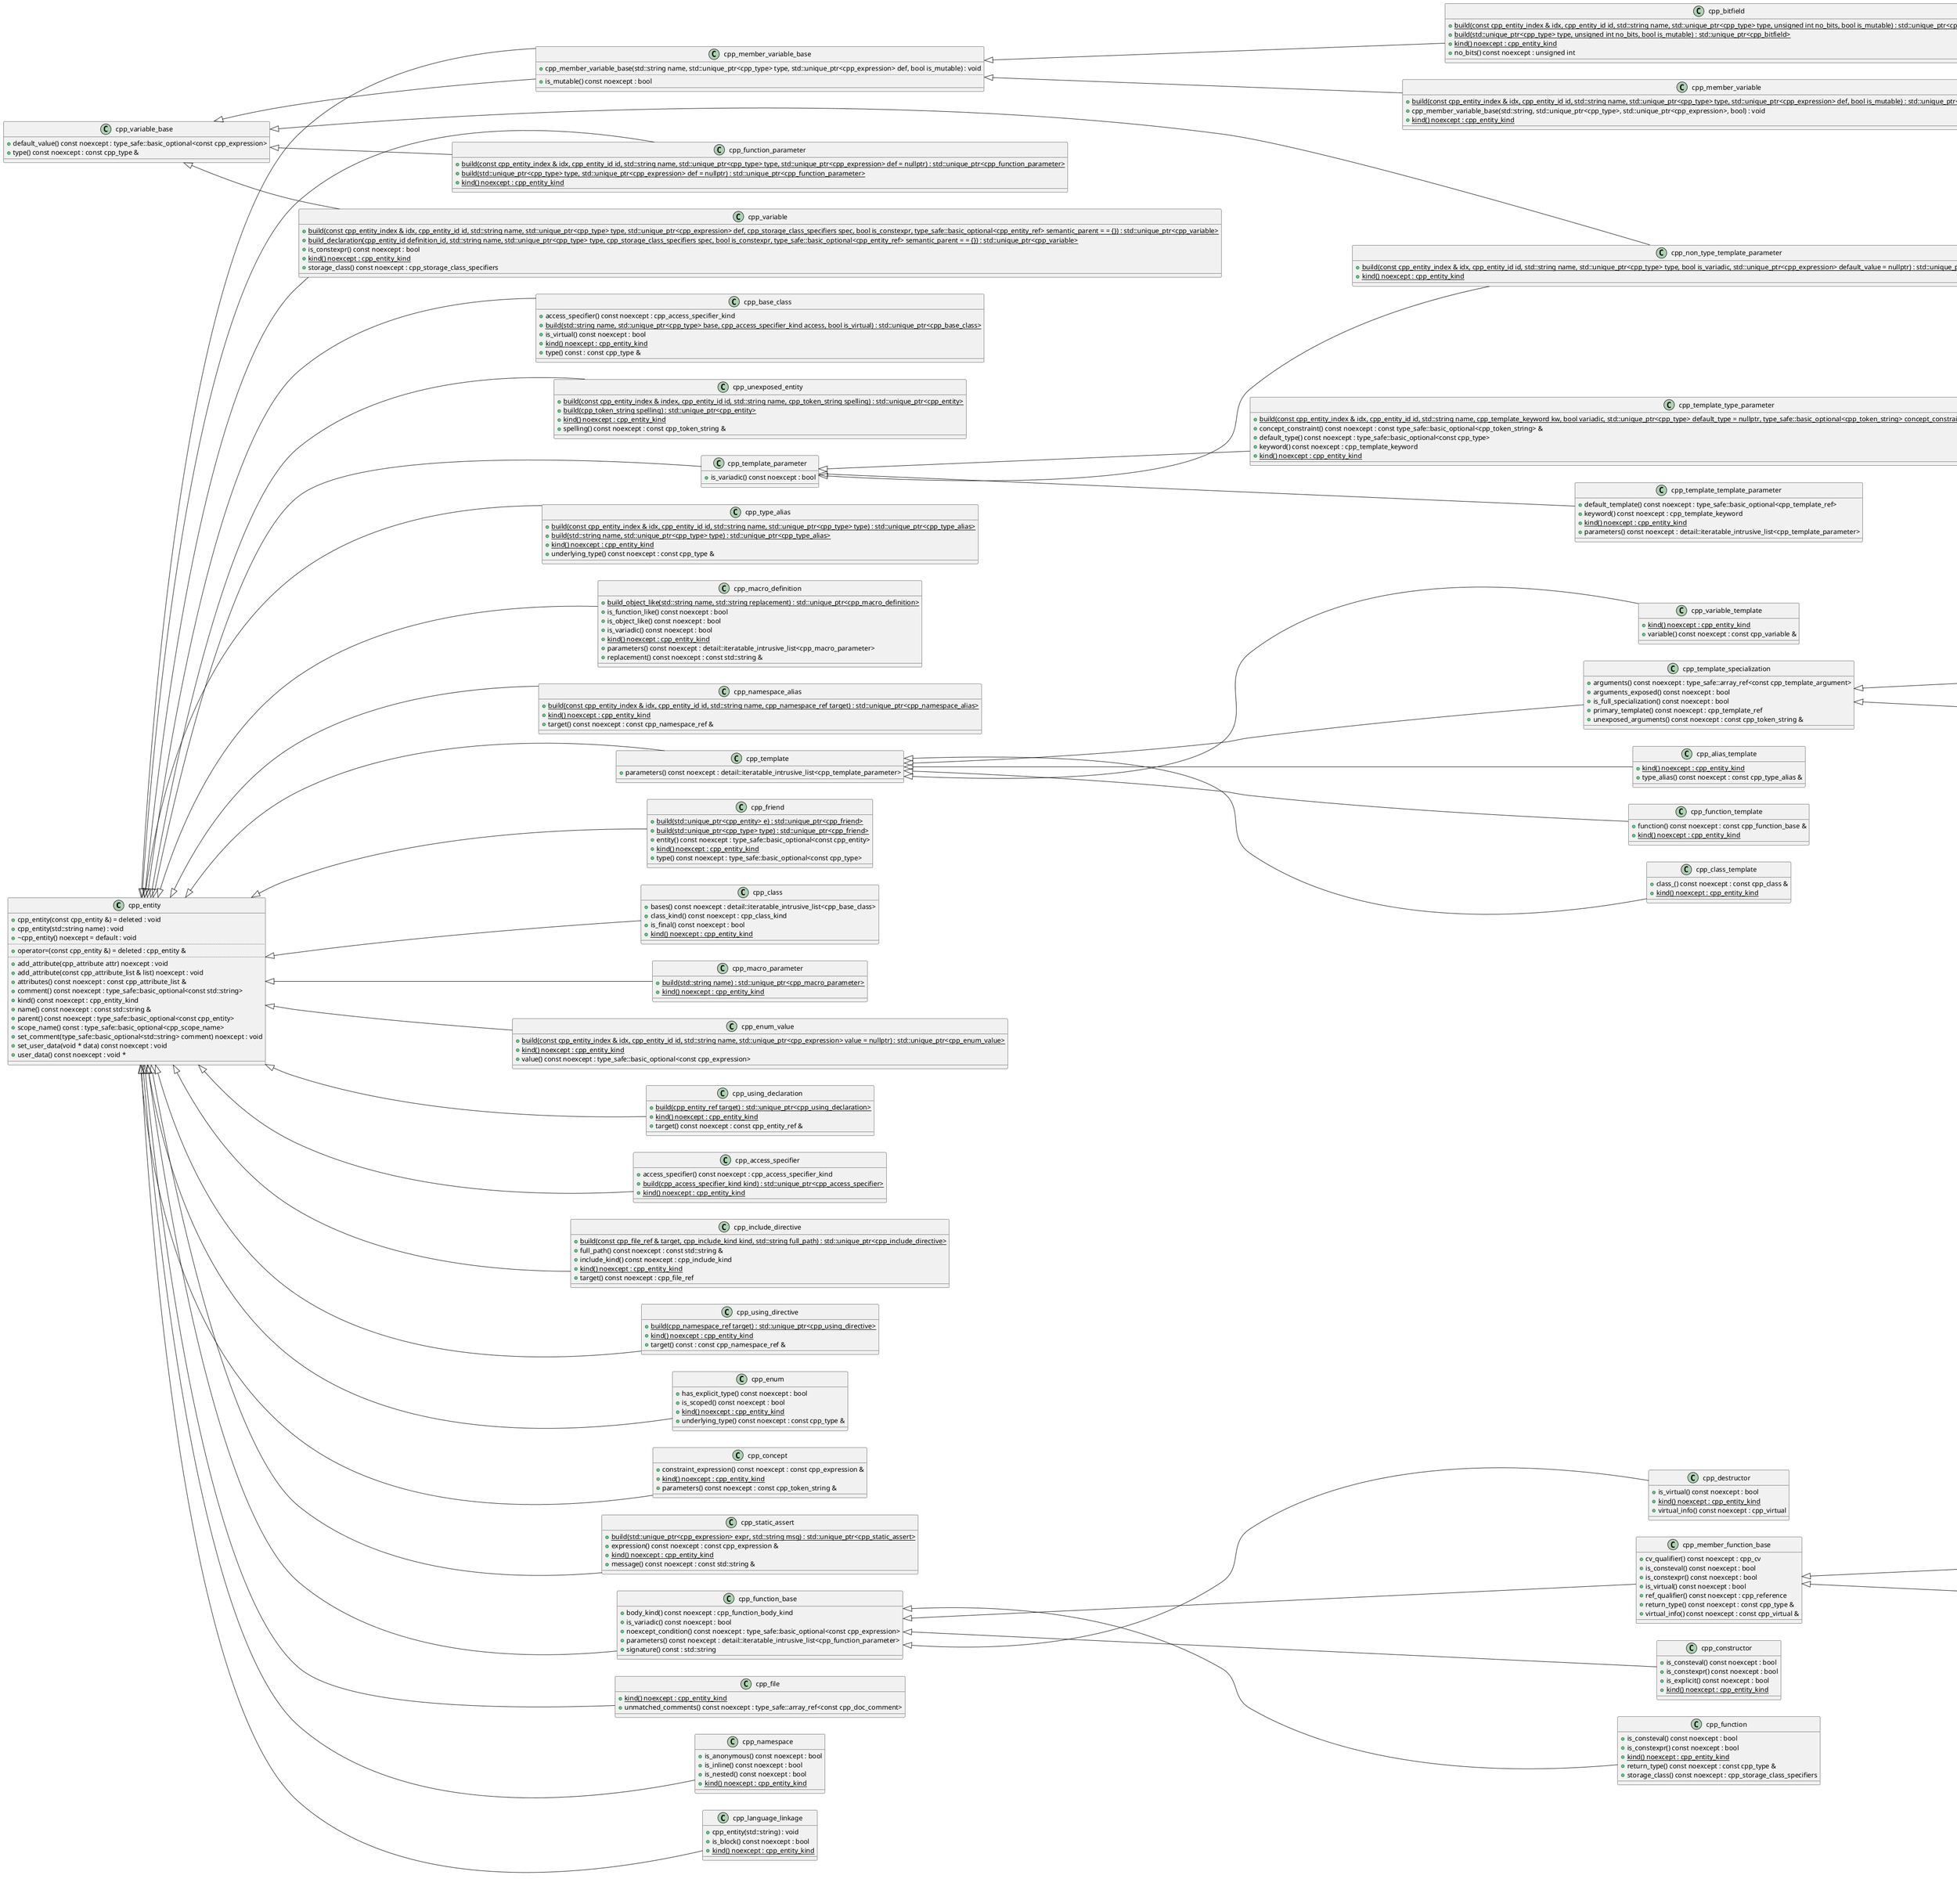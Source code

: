 @startuml
left to right direction
class "cpp_entity" as C_0001854695372332280903
class C_0001854695372332280903 [[https://github.com/foonathan/cppast/blob/f00df6675d87c6983033d270728c57a55cd3db22/include/cppast/cpp_entity.hpp#L47{cpp_entity}]] {
+cpp_entity(const cpp_entity &) = deleted : void [[[https://github.com/foonathan/cppast/blob/f00df6675d87c6983033d270728c57a55cd3db22/include/cppast/cpp_entity.hpp#L50{cpp_entity}]]]
+cpp_entity(std::string name) : void [[[https://github.com/foonathan/cppast/blob/f00df6675d87c6983033d270728c57a55cd3db22/include/cppast/cpp_entity.hpp#L155{cpp_entity}]]]
+~cpp_entity() noexcept = default : void [[[https://github.com/foonathan/cppast/blob/f00df6675d87c6983033d270728c57a55cd3db22/include/cppast/cpp_entity.hpp#L53{~cpp_entity}]]]
..
+operator=(const cpp_entity &) = deleted : cpp_entity & [[[https://github.com/foonathan/cppast/blob/f00df6675d87c6983033d270728c57a55cd3db22/include/cppast/cpp_entity.hpp#L51{operator=}]]]
..
+add_attribute(cpp_attribute attr) noexcept : void [[[https://github.com/foonathan/cppast/blob/f00df6675d87c6983033d270728c57a55cd3db22/include/cppast/cpp_entity.hpp#L125{add_attribute}]]]
+add_attribute(const cpp_attribute_list & list) noexcept : void [[[https://github.com/foonathan/cppast/blob/f00df6675d87c6983033d270728c57a55cd3db22/include/cppast/cpp_entity.hpp#L131{add_attribute}]]]
+attributes() const noexcept : const cpp_attribute_list & [[[https://github.com/foonathan/cppast/blob/f00df6675d87c6983033d270728c57a55cd3db22/include/cppast/cpp_entity.hpp#L119{attributes}]]]
+comment() const noexcept : type_safe::basic_optional<const std::string> [[[https://github.com/foonathan/cppast/blob/f00df6675d87c6983033d270728c57a55cd3db22/include/cppast/cpp_entity.hpp#L106{comment}]]]
+kind() const noexcept : cpp_entity_kind [[[https://github.com/foonathan/cppast/blob/f00df6675d87c6983033d270728c57a55cd3db22/include/cppast/cpp_entity.hpp#L56{kind}]]]
+name() const noexcept : const std::string & [[[https://github.com/foonathan/cppast/blob/f00df6675d87c6983033d270728c57a55cd3db22/include/cppast/cpp_entity.hpp#L63{name}]]]
+parent() const noexcept : type_safe::basic_optional<const cpp_entity> [[[https://github.com/foonathan/cppast/blob/f00df6675d87c6983033d270728c57a55cd3db22/include/cppast/cpp_entity.hpp#L76{parent}]]]
+scope_name() const : type_safe::basic_optional<cpp_scope_name> [[[https://github.com/foonathan/cppast/blob/f00df6675d87c6983033d270728c57a55cd3db22/include/cppast/cpp_entity.hpp#L70{scope_name}]]]
+set_comment(type_safe::basic_optional<std::string> comment) noexcept : void [[[https://github.com/foonathan/cppast/blob/f00df6675d87c6983033d270728c57a55cd3db22/include/cppast/cpp_entity.hpp#L113{set_comment}]]]
+set_user_data(void * data) const noexcept : void [[[https://github.com/foonathan/cppast/blob/f00df6675d87c6983033d270728c57a55cd3db22/include/cppast/cpp_entity.hpp#L149{set_user_data}]]]
+user_data() const noexcept : void * [[[https://github.com/foonathan/cppast/blob/f00df6675d87c6983033d270728c57a55cd3db22/include/cppast/cpp_entity.hpp#L137{user_data}]]]
__
}
class "cpp_unexposed_entity" as C_0001449857709503654826
class C_0001449857709503654826 [[https://github.com/foonathan/cppast/blob/f00df6675d87c6983033d270728c57a55cd3db22/include/cppast/cpp_entity.hpp#L187{cpp_unexposed_entity}]] {
{static} +build(const cpp_entity_index & index, cpp_entity_id id, std::string name, cpp_token_string spelling) : std::unique_ptr<cpp_entity> [[[https://github.com/foonathan/cppast/blob/f00df6675d87c6983033d270728c57a55cd3db22/include/cppast/cpp_entity.hpp#L194{build}]]]
{static} +build(cpp_token_string spelling) : std::unique_ptr<cpp_entity> [[[https://github.com/foonathan/cppast/blob/f00df6675d87c6983033d270728c57a55cd3db22/include/cppast/cpp_entity.hpp#L199{build}]]]
{static} +kind() noexcept : cpp_entity_kind [[[https://github.com/foonathan/cppast/blob/f00df6675d87c6983033d270728c57a55cd3db22/include/cppast/cpp_entity.hpp#L190{kind}]]]
+spelling() const noexcept : const cpp_token_string & [[[https://github.com/foonathan/cppast/blob/f00df6675d87c6983033d270728c57a55cd3db22/include/cppast/cpp_entity.hpp#L202{spelling}]]]
__
}
class "cpp_variable_base" as C_0000184600132526931259
class C_0000184600132526931259 [[https://github.com/foonathan/cppast/blob/f00df6675d87c6983033d270728c57a55cd3db22/include/cppast/cpp_variable_base.hpp#L16{cpp_variable_base}]] {
+default_value() const noexcept : type_safe::basic_optional<const cpp_expression> [[[https://github.com/foonathan/cppast/blob/f00df6675d87c6983033d270728c57a55cd3db22/include/cppast/cpp_variable_base.hpp#L26{default_value}]]]
+type() const noexcept : const cpp_type & [[[https://github.com/foonathan/cppast/blob/f00df6675d87c6983033d270728c57a55cd3db22/include/cppast/cpp_variable_base.hpp#L20{type}]]]
__
}
class "cpp_template_parameter" as C_0001158442798649543268
class C_0001158442798649543268 [[https://github.com/foonathan/cppast/blob/f00df6675d87c6983033d270728c57a55cd3db22/include/cppast/cpp_template_parameter.hpp#L17{cpp_template_parameter}]] {
+is_variadic() const noexcept : bool [[[https://github.com/foonathan/cppast/blob/f00df6675d87c6983033d270728c57a55cd3db22/include/cppast/cpp_template_parameter.hpp#L21{is_variadic}]]]
__
}
class "cpp_template_type_parameter" as C_0001672854013158225149
class C_0001672854013158225149 [[https://github.com/foonathan/cppast/blob/f00df6675d87c6983033d270728c57a55cd3db22/include/cppast/cpp_template_parameter.hpp#L47{cpp_template_type_parameter}]] {
{static} +build(const cpp_entity_index & idx, cpp_entity_id id, std::string name, cpp_template_keyword kw, bool variadic, std::unique_ptr<cpp_type> default_type = nullptr, type_safe::basic_optional<cpp_token_string> concept_constraint = type_safe::nullopt) : std::unique_ptr<cpp_template_type_parameter> [[[https://github.com/foonathan/cppast/blob/f00df6675d87c6983033d270728c57a55cd3db22/include/cppast/cpp_template_parameter.hpp#L54{build}]]]
+concept_constraint() const noexcept : const type_safe::basic_optional<cpp_token_string> & [[[https://github.com/foonathan/cppast/blob/f00df6675d87c6983033d270728c57a55cd3db22/include/cppast/cpp_template_parameter.hpp#L71{concept_constraint}]]]
+default_type() const noexcept : type_safe::basic_optional<const cpp_type> [[[https://github.com/foonathan/cppast/blob/f00df6675d87c6983033d270728c57a55cd3db22/include/cppast/cpp_template_parameter.hpp#L60{default_type}]]]
+keyword() const noexcept : cpp_template_keyword [[[https://github.com/foonathan/cppast/blob/f00df6675d87c6983033d270728c57a55cd3db22/include/cppast/cpp_template_parameter.hpp#L66{keyword}]]]
{static} +kind() noexcept : cpp_entity_kind [[[https://github.com/foonathan/cppast/blob/f00df6675d87c6983033d270728c57a55cd3db22/include/cppast/cpp_template_parameter.hpp#L50{kind}]]]
__
}
class "cpp_non_type_template_parameter" as C_0001461284658212381765
class C_0001461284658212381765 [[https://github.com/foonathan/cppast/blob/f00df6675d87c6983033d270728c57a55cd3db22/include/cppast/cpp_template_parameter.hpp#L137{cpp_non_type_template_parameter}]] {
{static} +build(const cpp_entity_index & idx, cpp_entity_id id, std::string name, std::unique_ptr<cpp_type> type, bool is_variadic, std::unique_ptr<cpp_expression> default_value = nullptr) : std::unique_ptr<cpp_non_type_template_parameter> [[[https://github.com/foonathan/cppast/blob/f00df6675d87c6983033d270728c57a55cd3db22/include/cppast/cpp_template_parameter.hpp#L145{build}]]]
{static} +kind() noexcept : cpp_entity_kind [[[https://github.com/foonathan/cppast/blob/f00df6675d87c6983033d270728c57a55cd3db22/include/cppast/cpp_template_parameter.hpp#L141{kind}]]]
__
}
class "cpp_template_template_parameter" as C_0000753898560016921202
class C_0000753898560016921202 [[https://github.com/foonathan/cppast/blob/f00df6675d87c6983033d270728c57a55cd3db22/include/cppast/cpp_template_parameter.hpp#L173{cpp_template_template_parameter}]] {
+default_template() const noexcept : type_safe::basic_optional<cpp_template_ref> [[[https://github.com/foonathan/cppast/blob/f00df6675d87c6983033d270728c57a55cd3db22/include/cppast/cpp_template_parameter.hpp#L234{default_template}]]]
+keyword() const noexcept : cpp_template_keyword [[[https://github.com/foonathan/cppast/blob/f00df6675d87c6983033d270728c57a55cd3db22/include/cppast/cpp_template_parameter.hpp#L228{keyword}]]]
{static} +kind() noexcept : cpp_entity_kind [[[https://github.com/foonathan/cppast/blob/f00df6675d87c6983033d270728c57a55cd3db22/include/cppast/cpp_template_parameter.hpp#L176{kind}]]]
+parameters() const noexcept : detail::iteratable_intrusive_list<cpp_template_parameter> [[[https://github.com/foonathan/cppast/blob/f00df6675d87c6983033d270728c57a55cd3db22/include/cppast/cpp_template_parameter.hpp#L222{parameters}]]]
__
}
class "cpp_template" as C_0000007122300671081288
class C_0000007122300671081288 [[https://github.com/foonathan/cppast/blob/f00df6675d87c6983033d270728c57a55cd3db22/include/cppast/cppast_fwd.hpp#L61{cpp_template}]] {
+parameters() const noexcept : detail::iteratable_intrusive_list<cpp_template_parameter> [[[https://github.com/foonathan/cppast/blob/f00df6675d87c6983033d270728c57a55cd3db22/include/cppast/cpp_template.hpp#L26{parameters}]]]
__
}
class "cpp_constructor" as C_0000093026110207222749
class C_0000093026110207222749 [[https://github.com/foonathan/cppast/blob/f00df6675d87c6983033d270728c57a55cd3db22/include/cppast/cppast_fwd.hpp#L24{cpp_constructor}]] {
+is_consteval() const noexcept : bool [[[https://github.com/foonathan/cppast/blob/f00df6675d87c6983033d270728c57a55cd3db22/include/cppast/cpp_member_function.hpp#L275{is_consteval}]]]
+is_constexpr() const noexcept : bool [[[https://github.com/foonathan/cppast/blob/f00df6675d87c6983033d270728c57a55cd3db22/include/cppast/cpp_member_function.hpp#L269{is_constexpr}]]]
+is_explicit() const noexcept : bool [[[https://github.com/foonathan/cppast/blob/f00df6675d87c6983033d270728c57a55cd3db22/include/cppast/cpp_member_function.hpp#L263{is_explicit}]]]
{static} +kind() noexcept : cpp_entity_kind [[[https://github.com/foonathan/cppast/blob/f00df6675d87c6983033d270728c57a55cd3db22/include/cppast/cpp_member_function.hpp#L235{kind}]]]
__
}
class "cpp_member_function" as C_0000204784596342006018
class C_0000204784596342006018 [[https://github.com/foonathan/cppast/blob/f00df6675d87c6983033d270728c57a55cd3db22/include/cppast/cppast_fwd.hpp#L50{cpp_member_function}]] {
{static} +kind() noexcept : cpp_entity_kind [[[https://github.com/foonathan/cppast/blob/f00df6675d87c6983033d270728c57a55cd3db22/include/cppast/cpp_member_function.hpp#L172{kind}]]]
__
}
class "cpp_friend" as C_0000303046364398051951
class C_0000303046364398051951 [[https://github.com/foonathan/cppast/blob/f00df6675d87c6983033d270728c57a55cd3db22/include/cppast/cppast_fwd.hpp#L38{cpp_friend}]] {
{static} +build(std::unique_ptr<cpp_entity> e) : std::unique_ptr<cpp_friend> [[[https://github.com/foonathan/cppast/blob/f00df6675d87c6983033d270728c57a55cd3db22/include/cppast/cpp_friend.hpp#L27{build}]]]
{static} +build(std::unique_ptr<cpp_type> type) : std::unique_ptr<cpp_friend> [[[https://github.com/foonathan/cppast/blob/f00df6675d87c6983033d270728c57a55cd3db22/include/cppast/cpp_friend.hpp#L34{build}]]]
+entity() const noexcept : type_safe::basic_optional<const cpp_entity> [[[https://github.com/foonathan/cppast/blob/f00df6675d87c6983033d270728c57a55cd3db22/include/cppast/cpp_friend.hpp#L40{entity}]]]
{static} +kind() noexcept : cpp_entity_kind [[[https://github.com/foonathan/cppast/blob/f00df6675d87c6983033d270728c57a55cd3db22/include/cppast/cpp_friend.hpp#L22{kind}]]]
+type() const noexcept : type_safe::basic_optional<const cpp_type> [[[https://github.com/foonathan/cppast/blob/f00df6675d87c6983033d270728c57a55cd3db22/include/cppast/cpp_friend.hpp#L48{type}]]]
__
}
class "cpp_class_template" as C_0000354944277741654522
class C_0000354944277741654522 [[https://github.com/foonathan/cppast/blob/f00df6675d87c6983033d270728c57a55cd3db22/include/cppast/cppast_fwd.hpp#L21{cpp_class_template}]] {
+class_() const noexcept : const cpp_class & [[[https://github.com/foonathan/cppast/blob/f00df6675d87c6983033d270728c57a55cd3db22/include/cppast/cpp_class_template.hpp#L26{class_}]]]
{static} +kind() noexcept : cpp_entity_kind [[[https://github.com/foonathan/cppast/blob/f00df6675d87c6983033d270728c57a55cd3db22/include/cppast/cpp_class_template.hpp#L16{kind}]]]
__
}
class "cpp_class" as C_0000405957729531335243
class C_0000405957729531335243 [[https://github.com/foonathan/cppast/blob/f00df6675d87c6983033d270728c57a55cd3db22/include/cppast/cppast_fwd.hpp#L20{cpp_class}]] {
+bases() const noexcept : detail::iteratable_intrusive_list<cpp_base_class> [[[https://github.com/foonathan/cppast/blob/f00df6675d87c6983033d270728c57a55cd3db22/include/cppast/cpp_class.hpp#L210{bases}]]]
+class_kind() const noexcept : cpp_class_kind [[[https://github.com/foonathan/cppast/blob/f00df6675d87c6983033d270728c57a55cd3db22/include/cppast/cpp_class.hpp#L198{class_kind}]]]
+is_final() const noexcept : bool [[[https://github.com/foonathan/cppast/blob/f00df6675d87c6983033d270728c57a55cd3db22/include/cppast/cpp_class.hpp#L204{is_final}]]]
{static} +kind() noexcept : cpp_entity_kind [[[https://github.com/foonathan/cppast/blob/f00df6675d87c6983033d270728c57a55cd3db22/include/cppast/cpp_class.hpp#L123{kind}]]]
__
}
class "cpp_macro_parameter" as C_0000481403470717148125
class C_0000481403470717148125 [[https://github.com/foonathan/cppast/blob/f00df6675d87c6983033d270728c57a55cd3db22/include/cppast/cppast_fwd.hpp#L49{cpp_macro_parameter}]] {
{static} +build(std::string name) : std::unique_ptr<cpp_macro_parameter> [[[https://github.com/foonathan/cppast/blob/f00df6675d87c6983033d270728c57a55cd3db22/include/cppast/cpp_preprocessor.hpp#L23{build}]]]
{static} +kind() noexcept : cpp_entity_kind [[[https://github.com/foonathan/cppast/blob/f00df6675d87c6983033d270728c57a55cd3db22/include/cppast/cpp_preprocessor.hpp#L18{kind}]]]
__
}
class "cpp_variable_template" as C_0000528839971184410995
class C_0000528839971184410995 [[https://github.com/foonathan/cppast/blob/f00df6675d87c6983033d270728c57a55cd3db22/include/cppast/cppast_fwd.hpp#L80{cpp_variable_template}]] {
{static} +kind() noexcept : cpp_entity_kind [[[https://github.com/foonathan/cppast/blob/f00df6675d87c6983033d270728c57a55cd3db22/include/cppast/cpp_variable_template.hpp#L16{kind}]]]
+variable() const noexcept : const cpp_variable & [[[https://github.com/foonathan/cppast/blob/f00df6675d87c6983033d270728c57a55cd3db22/include/cppast/cpp_variable_template.hpp#L26{variable}]]]
__
}
class "cpp_template_specialization" as C_0000529201356065019777
class C_0000529201356065019777 [[https://github.com/foonathan/cppast/blob/f00df6675d87c6983033d270728c57a55cd3db22/include/cppast/cppast_fwd.hpp#L66{cpp_template_specialization}]] {
+arguments() const noexcept : type_safe::array_ref<const cpp_template_argument> [[[https://github.com/foonathan/cppast/blob/f00df6675d87c6983033d270728c57a55cd3db22/include/cppast/cpp_template.hpp#L196{arguments}]]]
+arguments_exposed() const noexcept : bool [[[https://github.com/foonathan/cppast/blob/f00df6675d87c6983033d270728c57a55cd3db22/include/cppast/cpp_template.hpp#L187{arguments_exposed}]]]
+is_full_specialization() const noexcept : bool [[[https://github.com/foonathan/cppast/blob/f00df6675d87c6983033d270728c57a55cd3db22/include/cppast/cpp_template.hpp#L212{is_full_specialization}]]]
+primary_template() const noexcept : cpp_template_ref [[[https://github.com/foonathan/cppast/blob/f00df6675d87c6983033d270728c57a55cd3db22/include/cppast/cpp_template.hpp#L181{primary_template}]]]
+unexposed_arguments() const noexcept : const cpp_token_string & [[[https://github.com/foonathan/cppast/blob/f00df6675d87c6983033d270728c57a55cd3db22/include/cppast/cpp_template.hpp#L206{unexposed_arguments}]]]
__
}
class "cpp_enum_value" as C_0000569714057132864504
class C_0000569714057132864504 [[https://github.com/foonathan/cppast/blob/f00df6675d87c6983033d270728c57a55cd3db22/include/cppast/cppast_fwd.hpp#L34{cpp_enum_value}]] {
{static} +build(const cpp_entity_index & idx, cpp_entity_id id, std::string name, std::unique_ptr<cpp_expression> value = nullptr) : std::unique_ptr<cpp_enum_value> [[[https://github.com/foonathan/cppast/blob/f00df6675d87c6983033d270728c57a55cd3db22/include/cppast/cpp_enum.hpp#L28{build}]]]
{static} +kind() noexcept : cpp_entity_kind [[[https://github.com/foonathan/cppast/blob/f00df6675d87c6983033d270728c57a55cd3db22/include/cppast/cpp_enum.hpp#L24{kind}]]]
+value() const noexcept : type_safe::basic_optional<const cpp_expression> [[[https://github.com/foonathan/cppast/blob/f00df6675d87c6983033d270728c57a55cd3db22/include/cppast/cpp_enum.hpp#L34{value}]]]
__
}
class "cpp_using_declaration" as C_0000609158070514656735
class C_0000609158070514656735 [[https://github.com/foonathan/cppast/blob/f00df6675d87c6983033d270728c57a55cd3db22/include/cppast/cppast_fwd.hpp#L76{cpp_using_declaration}]] {
{static} +build(cpp_entity_ref target) : std::unique_ptr<cpp_using_declaration> [[[https://github.com/foonathan/cppast/blob/f00df6675d87c6983033d270728c57a55cd3db22/include/cppast/cpp_namespace.hpp#L172{build}]]]
{static} +kind() noexcept : cpp_entity_kind [[[https://github.com/foonathan/cppast/blob/f00df6675d87c6983033d270728c57a55cd3db22/include/cppast/cpp_namespace.hpp#L167{kind}]]]
+target() const noexcept : const cpp_entity_ref & [[[https://github.com/foonathan/cppast/blob/f00df6675d87c6983033d270728c57a55cd3db22/include/cppast/cpp_namespace.hpp#L179{target}]]]
__
}
class "cpp_access_specifier" as C_0000706843607037461153
class C_0000706843607037461153 [[https://github.com/foonathan/cppast/blob/f00df6675d87c6983033d270728c57a55cd3db22/include/cppast/cppast_fwd.hpp#L12{cpp_access_specifier}]] {
+access_specifier() const noexcept : cpp_access_specifier_kind [[[https://github.com/foonathan/cppast/blob/f00df6675d87c6983033d270728c57a55cd3db22/include/cppast/cpp_class.hpp#L51{access_specifier}]]]
{static} +build(cpp_access_specifier_kind kind) : std::unique_ptr<cpp_access_specifier> [[[https://github.com/foonathan/cppast/blob/f00df6675d87c6983033d270728c57a55cd3db22/include/cppast/cpp_class.hpp#L45{build}]]]
{static} +kind() noexcept : cpp_entity_kind [[[https://github.com/foonathan/cppast/blob/f00df6675d87c6983033d270728c57a55cd3db22/include/cppast/cpp_class.hpp#L40{kind}]]]
__
}
class "cpp_include_directive" as C_0000710886303767961620
class C_0000710886303767961620 [[https://github.com/foonathan/cppast/blob/f00df6675d87c6983033d270728c57a55cd3db22/include/cppast/cppast_fwd.hpp#L45{cpp_include_directive}]] {
{static} +build(const cpp_file_ref & target, cpp_include_kind kind, std::string full_path) : std::unique_ptr<cpp_include_directive> [[[https://github.com/foonathan/cppast/blob/f00df6675d87c6983033d270728c57a55cd3db22/include/cppast/cpp_preprocessor.hpp#L162{build}]]]
+full_path() const noexcept : const std::string & [[[https://github.com/foonathan/cppast/blob/f00df6675d87c6983033d270728c57a55cd3db22/include/cppast/cpp_preprocessor.hpp#L183{full_path}]]]
+include_kind() const noexcept : cpp_include_kind [[[https://github.com/foonathan/cppast/blob/f00df6675d87c6983033d270728c57a55cd3db22/include/cppast/cpp_preprocessor.hpp#L177{include_kind}]]]
{static} +kind() noexcept : cpp_entity_kind [[[https://github.com/foonathan/cppast/blob/f00df6675d87c6983033d270728c57a55cd3db22/include/cppast/cpp_preprocessor.hpp#L157{kind}]]]
+target() const noexcept : cpp_file_ref [[[https://github.com/foonathan/cppast/blob/f00df6675d87c6983033d270728c57a55cd3db22/include/cppast/cpp_preprocessor.hpp#L171{target}]]]
__
}
class "cpp_using_directive" as C_0000884493087412892762
class C_0000884493087412892762 [[https://github.com/foonathan/cppast/blob/f00df6675d87c6983033d270728c57a55cd3db22/include/cppast/cppast_fwd.hpp#L77{cpp_using_directive}]] {
{static} +build(cpp_namespace_ref target) : std::unique_ptr<cpp_using_directive> [[[https://github.com/foonathan/cppast/blob/f00df6675d87c6983033d270728c57a55cd3db22/include/cppast/cpp_namespace.hpp#L141{build}]]]
{static} +kind() noexcept : cpp_entity_kind [[[https://github.com/foonathan/cppast/blob/f00df6675d87c6983033d270728c57a55cd3db22/include/cppast/cpp_namespace.hpp#L136{kind}]]]
+target() const : const cpp_namespace_ref & [[[https://github.com/foonathan/cppast/blob/f00df6675d87c6983033d270728c57a55cd3db22/include/cppast/cpp_namespace.hpp#L147{target}]]]
__
}
class "cpp_enum" as C_0000914084519342392608
class C_0000914084519342392608 [[https://github.com/foonathan/cppast/blob/f00df6675d87c6983033d270728c57a55cd3db22/include/cppast/cppast_fwd.hpp#L33{cpp_enum}]] {
+has_explicit_type() const noexcept : bool [[[https://github.com/foonathan/cppast/blob/f00df6675d87c6983033d270728c57a55cd3db22/include/cppast/cpp_enum.hpp#L114{has_explicit_type}]]]
+is_scoped() const noexcept : bool [[[https://github.com/foonathan/cppast/blob/f00df6675d87c6983033d270728c57a55cd3db22/include/cppast/cpp_enum.hpp#L120{is_scoped}]]]
{static} +kind() noexcept : cpp_entity_kind [[[https://github.com/foonathan/cppast/blob/f00df6675d87c6983033d270728c57a55cd3db22/include/cppast/cpp_enum.hpp#L58{kind}]]]
+underlying_type() const noexcept : const cpp_type & [[[https://github.com/foonathan/cppast/blob/f00df6675d87c6983033d270728c57a55cd3db22/include/cppast/cpp_enum.hpp#L108{underlying_type}]]]
__
}
class "cpp_alias_template" as C_0000949738581869538757
class C_0000949738581869538757 [[https://github.com/foonathan/cppast/blob/f00df6675d87c6983033d270728c57a55cd3db22/include/cppast/cppast_fwd.hpp#L13{cpp_alias_template}]] {
{static} +kind() noexcept : cpp_entity_kind [[[https://github.com/foonathan/cppast/blob/f00df6675d87c6983033d270728c57a55cd3db22/include/cppast/cpp_alias_template.hpp#L16{kind}]]]
+type_alias() const noexcept : const cpp_type_alias & [[[https://github.com/foonathan/cppast/blob/f00df6675d87c6983033d270728c57a55cd3db22/include/cppast/cpp_alias_template.hpp#L26{type_alias}]]]
__
}
class "cpp_concept" as C_0001015000934507811109
class C_0001015000934507811109 [[https://github.com/foonathan/cppast/blob/f00df6675d87c6983033d270728c57a55cd3db22/include/cppast/cppast_fwd.hpp#L23{cpp_concept}]] {
+constraint_expression() const noexcept : const cpp_expression & [[[https://github.com/foonathan/cppast/blob/f00df6675d87c6983033d270728c57a55cd3db22/include/cppast/cpp_concept.hpp#L29{constraint_expression}]]]
{static} +kind() noexcept : cpp_entity_kind [[[https://github.com/foonathan/cppast/blob/f00df6675d87c6983033d270728c57a55cd3db22/include/cppast/cpp_concept.hpp#L20{kind}]]]
+parameters() const noexcept : const cpp_token_string & [[[https://github.com/foonathan/cppast/blob/f00df6675d87c6983033d270728c57a55cd3db22/include/cppast/cpp_concept.hpp#L23{parameters}]]]
__
}
class "cpp_function" as C_0001029800296375209800
class C_0001029800296375209800 [[https://github.com/foonathan/cppast/blob/f00df6675d87c6983033d270728c57a55cd3db22/include/cppast/cppast_fwd.hpp#L39{cpp_function}]] {
+is_consteval() const noexcept : bool [[[https://github.com/foonathan/cppast/blob/f00df6675d87c6983033d270728c57a55cd3db22/include/cppast/cpp_function.hpp#L257{is_consteval}]]]
+is_constexpr() const noexcept : bool [[[https://github.com/foonathan/cppast/blob/f00df6675d87c6983033d270728c57a55cd3db22/include/cppast/cpp_function.hpp#L251{is_constexpr}]]]
{static} +kind() noexcept : cpp_entity_kind [[[https://github.com/foonathan/cppast/blob/f00df6675d87c6983033d270728c57a55cd3db22/include/cppast/cpp_function.hpp#L204{kind}]]]
+return_type() const noexcept : const cpp_type & [[[https://github.com/foonathan/cppast/blob/f00df6675d87c6983033d270728c57a55cd3db22/include/cppast/cpp_function.hpp#L237{return_type}]]]
+storage_class() const noexcept : cpp_storage_class_specifiers [[[https://github.com/foonathan/cppast/blob/f00df6675d87c6983033d270728c57a55cd3db22/include/cppast/cpp_function.hpp#L245{storage_class}]]]
__
}
class "cpp_static_assert" as C_0001035636844572508781
class C_0001035636844572508781 [[https://github.com/foonathan/cppast/blob/f00df6675d87c6983033d270728c57a55cd3db22/include/cppast/cppast_fwd.hpp#L60{cpp_static_assert}]] {
{static} +build(std::unique_ptr<cpp_expression> expr, std::string msg) : std::unique_ptr<cpp_static_assert> [[[https://github.com/foonathan/cppast/blob/f00df6675d87c6983033d270728c57a55cd3db22/include/cppast/cpp_static_assert.hpp#L19{build}]]]
+expression() const noexcept : const cpp_expression & [[[https://github.com/foonathan/cppast/blob/f00df6675d87c6983033d270728c57a55cd3db22/include/cppast/cpp_static_assert.hpp#L27{expression}]]]
{static} +kind() noexcept : cpp_entity_kind [[[https://github.com/foonathan/cppast/blob/f00df6675d87c6983033d270728c57a55cd3db22/include/cppast/cpp_static_assert.hpp#L15{kind}]]]
+message() const noexcept : const std::string & [[[https://github.com/foonathan/cppast/blob/f00df6675d87c6983033d270728c57a55cd3db22/include/cppast/cpp_static_assert.hpp#L33{message}]]]
__
}
class "cpp_bitfield" as C_0001142080746427367264
class C_0001142080746427367264 [[https://github.com/foonathan/cppast/blob/f00df6675d87c6983033d270728c57a55cd3db22/include/cppast/cppast_fwd.hpp#L18{cpp_bitfield}]] {
{static} +build(const cpp_entity_index & idx, cpp_entity_id id, std::string name, std::unique_ptr<cpp_type> type, unsigned int no_bits, bool is_mutable) : std::unique_ptr<cpp_bitfield> [[[https://github.com/foonathan/cppast/blob/f00df6675d87c6983033d270728c57a55cd3db22/include/cppast/cpp_member_variable.hpp#L60{build}]]]
{static} +build(std::unique_ptr<cpp_type> type, unsigned int no_bits, bool is_mutable) : std::unique_ptr<cpp_bitfield> [[[https://github.com/foonathan/cppast/blob/f00df6675d87c6983033d270728c57a55cd3db22/include/cppast/cpp_member_variable.hpp#L66{build}]]]
{static} +kind() noexcept : cpp_entity_kind [[[https://github.com/foonathan/cppast/blob/f00df6675d87c6983033d270728c57a55cd3db22/include/cppast/cpp_member_variable.hpp#L56{kind}]]]
+no_bits() const noexcept : unsigned int [[[https://github.com/foonathan/cppast/blob/f00df6675d87c6983033d270728c57a55cd3db22/include/cppast/cpp_member_variable.hpp#L70{no_bits}]]]
__
}
class "cpp_function_base" as C_0001223070325447825853
class C_0001223070325447825853 [[https://github.com/foonathan/cppast/blob/f00df6675d87c6983033d270728c57a55cd3db22/include/cppast/cppast_fwd.hpp#L40{cpp_function_base}]] {
+body_kind() const noexcept : cpp_function_body_kind [[[https://github.com/foonathan/cppast/blob/f00df6675d87c6983033d270728c57a55cd3db22/include/cppast/cpp_function.hpp#L80{body_kind}]]]
+is_variadic() const noexcept : bool [[[https://github.com/foonathan/cppast/blob/f00df6675d87c6983033d270728c57a55cd3db22/include/cppast/cpp_function.hpp#L95{is_variadic}]]]
+noexcept_condition() const noexcept : type_safe::basic_optional<const cpp_expression> [[[https://github.com/foonathan/cppast/blob/f00df6675d87c6983033d270728c57a55cd3db22/include/cppast/cpp_function.hpp#L89{noexcept_condition}]]]
+parameters() const noexcept : detail::iteratable_intrusive_list<cpp_function_parameter> [[[https://github.com/foonathan/cppast/blob/f00df6675d87c6983033d270728c57a55cd3db22/include/cppast/cpp_function.hpp#L73{parameters}]]]
+signature() const : std::string [[[https://github.com/foonathan/cppast/blob/f00df6675d87c6983033d270728c57a55cd3db22/include/cppast/cpp_function.hpp#L103{signature}]]]
__
}
class "cpp_file" as C_0001248593507051490272
class C_0001248593507051490272 [[https://github.com/foonathan/cppast/blob/f00df6675d87c6983033d270728c57a55cd3db22/include/cppast/cppast_fwd.hpp#L36{cpp_file}]] {
{static} +kind() noexcept : cpp_entity_kind [[[https://github.com/foonathan/cppast/blob/f00df6675d87c6983033d270728c57a55cd3db22/include/cppast/cpp_file.hpp#L30{kind}]]]
+unmatched_comments() const noexcept : type_safe::array_ref<const cpp_doc_comment> [[[https://github.com/foonathan/cppast/blob/f00df6675d87c6983033d270728c57a55cd3db22/include/cppast/cpp_file.hpp#L71{unmatched_comments}]]]
__
}
class "cpp_member_variable_base" as C_0001290905484738066347
class C_0001290905484738066347 [[https://github.com/foonathan/cppast/blob/f00df6675d87c6983033d270728c57a55cd3db22/include/cppast/cppast_fwd.hpp#L54{cpp_member_variable_base}]] {
+cpp_member_variable_base(std::string name, std::unique_ptr<cpp_type> type, std::unique_ptr<cpp_expression> def, bool is_mutable) : void [[[https://github.com/foonathan/cppast/blob/f00df6675d87c6983033d270728c57a55cd3db22/include/cppast/cpp_member_variable.hpp#L22{cpp_member_variable_base}]]]
..
+is_mutable() const noexcept : bool [[[https://github.com/foonathan/cppast/blob/f00df6675d87c6983033d270728c57a55cd3db22/include/cppast/cpp_member_variable.hpp#L17{is_mutable}]]]
__
}
class "cpp_namespace" as C_0001318630691633731356
class C_0001318630691633731356 [[https://github.com/foonathan/cppast/blob/f00df6675d87c6983033d270728c57a55cd3db22/include/cppast/cppast_fwd.hpp#L55{cpp_namespace}]] {
+is_anonymous() const noexcept : bool [[[https://github.com/foonathan/cppast/blob/f00df6675d87c6983033d270728c57a55cd3db22/include/cppast/cpp_namespace.hpp#L68{is_anonymous}]]]
+is_inline() const noexcept : bool [[[https://github.com/foonathan/cppast/blob/f00df6675d87c6983033d270728c57a55cd3db22/include/cppast/cpp_namespace.hpp#L56{is_inline}]]]
+is_nested() const noexcept : bool [[[https://github.com/foonathan/cppast/blob/f00df6675d87c6983033d270728c57a55cd3db22/include/cppast/cpp_namespace.hpp#L62{is_nested}]]]
{static} +kind() noexcept : cpp_entity_kind [[[https://github.com/foonathan/cppast/blob/f00df6675d87c6983033d270728c57a55cd3db22/include/cppast/cpp_namespace.hpp#L19{kind}]]]
__
}
class "cpp_function_parameter" as C_0001352597003719961343
class C_0001352597003719961343 [[https://github.com/foonathan/cppast/blob/f00df6675d87c6983033d270728c57a55cd3db22/include/cppast/cppast_fwd.hpp#L41{cpp_function_parameter}]] {
{static} +build(const cpp_entity_index & idx, cpp_entity_id id, std::string name, std::unique_ptr<cpp_type> type, std::unique_ptr<cpp_expression> def = nullptr) : std::unique_ptr<cpp_function_parameter> [[[https://github.com/foonathan/cppast/blob/f00df6675d87c6983033d270728c57a55cd3db22/include/cppast/cpp_function.hpp#L22{build}]]]
{static} +build(std::unique_ptr<cpp_type> type, std::unique_ptr<cpp_expression> def = nullptr) : std::unique_ptr<cpp_function_parameter> [[[https://github.com/foonathan/cppast/blob/f00df6675d87c6983033d270728c57a55cd3db22/include/cppast/cpp_function.hpp#L30{build}]]]
{static} +kind() noexcept : cpp_entity_kind [[[https://github.com/foonathan/cppast/blob/f00df6675d87c6983033d270728c57a55cd3db22/include/cppast/cpp_function.hpp#L19{kind}]]]
__
}
class "cpp_language_linkage" as C_0001368865032388034918
class C_0001368865032388034918 [[https://github.com/foonathan/cppast/blob/f00df6675d87c6983033d270728c57a55cd3db22/include/cppast/cppast_fwd.hpp#L46{cpp_language_linkage}]] {
+cpp_entity(std::string) : void [[[https://github.com/foonathan/cppast/blob/f00df6675d87c6983033d270728c57a55cd3db22/include/cppast/cpp_language_linkage.hpp#L53{cpp_entity}]]]
+is_block() const noexcept : bool [[[https://github.com/foonathan/cppast/blob/f00df6675d87c6983033d270728c57a55cd3db22/include/cppast/cpp_language_linkage.hpp#L50{is_block}]]]
{static} +kind() noexcept : cpp_entity_kind [[[https://github.com/foonathan/cppast/blob/f00df6675d87c6983033d270728c57a55cd3db22/include/cppast/cpp_language_linkage.hpp#L17{kind}]]]
__
}
class "cpp_function_template" as C_0001450758198445278335
class C_0001450758198445278335 [[https://github.com/foonathan/cppast/blob/f00df6675d87c6983033d270728c57a55cd3db22/include/cppast/cppast_fwd.hpp#L42{cpp_function_template}]] {
+function() const noexcept : const cpp_function_base & [[[https://github.com/foonathan/cppast/blob/f00df6675d87c6983033d270728c57a55cd3db22/include/cppast/cpp_function_template.hpp#L26{function}]]]
{static} +kind() noexcept : cpp_entity_kind [[[https://github.com/foonathan/cppast/blob/f00df6675d87c6983033d270728c57a55cd3db22/include/cppast/cpp_function_template.hpp#L16{kind}]]]
__
}
class "cpp_base_class" as C_0001513295345096619386
class C_0001513295345096619386 [[https://github.com/foonathan/cppast/blob/f00df6675d87c6983033d270728c57a55cd3db22/include/cppast/cppast_fwd.hpp#L17{cpp_base_class}]] {
+access_specifier() const noexcept : cpp_access_specifier_kind [[[https://github.com/foonathan/cppast/blob/f00df6675d87c6983033d270728c57a55cd3db22/include/cppast/cpp_class.hpp#L89{access_specifier}]]]
{static} +build(std::string name, std::unique_ptr<cpp_type> base, cpp_access_specifier_kind access, bool is_virtual) : std::unique_ptr<cpp_base_class> [[[https://github.com/foonathan/cppast/blob/f00df6675d87c6983033d270728c57a55cd3db22/include/cppast/cpp_class.hpp#L75{build}]]]
+is_virtual() const noexcept : bool [[[https://github.com/foonathan/cppast/blob/f00df6675d87c6983033d270728c57a55cd3db22/include/cppast/cpp_class.hpp#L95{is_virtual}]]]
{static} +kind() noexcept : cpp_entity_kind [[[https://github.com/foonathan/cppast/blob/f00df6675d87c6983033d270728c57a55cd3db22/include/cppast/cpp_class.hpp#L70{kind}]]]
+type() const : const cpp_type & [[[https://github.com/foonathan/cppast/blob/f00df6675d87c6983033d270728c57a55cd3db22/include/cppast/cpp_class.hpp#L83{type}]]]
__
}
class "cpp_destructor" as C_0001522207092676876515
class C_0001522207092676876515 [[https://github.com/foonathan/cppast/blob/f00df6675d87c6983033d270728c57a55cd3db22/include/cppast/cppast_fwd.hpp#L30{cpp_destructor}]] {
+is_virtual() const noexcept : bool [[[https://github.com/foonathan/cppast/blob/f00df6675d87c6983033d270728c57a55cd3db22/include/cppast/cpp_member_function.hpp#L318{is_virtual}]]]
{static} +kind() noexcept : cpp_entity_kind [[[https://github.com/foonathan/cppast/blob/f00df6675d87c6983033d270728c57a55cd3db22/include/cppast/cpp_member_function.hpp#L298{kind}]]]
+virtual_info() const noexcept : cpp_virtual [[[https://github.com/foonathan/cppast/blob/f00df6675d87c6983033d270728c57a55cd3db22/include/cppast/cpp_member_function.hpp#L324{virtual_info}]]]
__
}
class "cpp_type_alias" as C_0001652684387667767114
class C_0001652684387667767114 [[https://github.com/foonathan/cppast/blob/f00df6675d87c6983033d270728c57a55cd3db22/include/cppast/cppast_fwd.hpp#L71{cpp_type_alias}]] {
{static} +build(const cpp_entity_index & idx, cpp_entity_id id, std::string name, std::unique_ptr<cpp_type> type) : std::unique_ptr<cpp_type_alias> [[[https://github.com/foonathan/cppast/blob/f00df6675d87c6983033d270728c57a55cd3db22/include/cppast/cpp_type_alias.hpp#L20{build}]]]
{static} +build(std::string name, std::unique_ptr<cpp_type> type) : std::unique_ptr<cpp_type_alias> [[[https://github.com/foonathan/cppast/blob/f00df6675d87c6983033d270728c57a55cd3db22/include/cppast/cpp_type_alias.hpp#L25{build}]]]
{static} +kind() noexcept : cpp_entity_kind [[[https://github.com/foonathan/cppast/blob/f00df6675d87c6983033d270728c57a55cd3db22/include/cppast/cpp_type_alias.hpp#L17{kind}]]]
+underlying_type() const noexcept : const cpp_type & [[[https://github.com/foonathan/cppast/blob/f00df6675d87c6983033d270728c57a55cd3db22/include/cppast/cpp_type_alias.hpp#L28{underlying_type}]]]
__
}
class "cpp_macro_definition" as C_0001660861710076468858
class C_0001660861710076468858 [[https://github.com/foonathan/cppast/blob/f00df6675d87c6983033d270728c57a55cd3db22/include/cppast/cppast_fwd.hpp#L48{cpp_macro_definition}]] {
{static} +build_object_like(std::string name, std::string replacement) : std::unique_ptr<cpp_macro_definition> [[[https://github.com/foonathan/cppast/blob/f00df6675d87c6983033d270728c57a55cd3db22/include/cppast/cpp_preprocessor.hpp#L43{build_object_like}]]]
+is_function_like() const noexcept : bool [[[https://github.com/foonathan/cppast/blob/f00df6675d87c6983033d270728c57a55cd3db22/include/cppast/cpp_preprocessor.hpp#L110{is_function_like}]]]
+is_object_like() const noexcept : bool [[[https://github.com/foonathan/cppast/blob/f00df6675d87c6983033d270728c57a55cd3db22/include/cppast/cpp_preprocessor.hpp#L104{is_object_like}]]]
+is_variadic() const noexcept : bool [[[https://github.com/foonathan/cppast/blob/f00df6675d87c6983033d270728c57a55cd3db22/include/cppast/cpp_preprocessor.hpp#L116{is_variadic}]]]
{static} +kind() noexcept : cpp_entity_kind [[[https://github.com/foonathan/cppast/blob/f00df6675d87c6983033d270728c57a55cd3db22/include/cppast/cpp_preprocessor.hpp#L38{kind}]]]
+parameters() const noexcept : detail::iteratable_intrusive_list<cpp_macro_parameter> [[[https://github.com/foonathan/cppast/blob/f00df6675d87c6983033d270728c57a55cd3db22/include/cppast/cpp_preprocessor.hpp#L123{parameters}]]]
+replacement() const noexcept : const std::string & [[[https://github.com/foonathan/cppast/blob/f00df6675d87c6983033d270728c57a55cd3db22/include/cppast/cpp_preprocessor.hpp#L98{replacement}]]]
__
}
class "cpp_variable" as C_0001714681292788161746
class C_0001714681292788161746 [[https://github.com/foonathan/cppast/blob/f00df6675d87c6983033d270728c57a55cd3db22/include/cppast/cppast_fwd.hpp#L78{cpp_variable}]] {
{static} +build(const cpp_entity_index & idx, cpp_entity_id id, std::string name, std::unique_ptr<cpp_type> type, std::unique_ptr<cpp_expression> def, cpp_storage_class_specifiers spec, bool is_constexpr, type_safe::basic_optional<cpp_entity_ref> semantic_parent = = {}) : std::unique_ptr<cpp_variable> [[[https://github.com/foonathan/cppast/blob/f00df6675d87c6983033d270728c57a55cd3db22/include/cppast/cpp_variable.hpp#L27{build}]]]
{static} +build_declaration(cpp_entity_id definition_id, std::string name, std::unique_ptr<cpp_type> type, cpp_storage_class_specifiers spec, bool is_constexpr, type_safe::basic_optional<cpp_entity_ref> semantic_parent = = {}) : std::unique_ptr<cpp_variable> [[[https://github.com/foonathan/cppast/blob/f00df6675d87c6983033d270728c57a55cd3db22/include/cppast/cpp_variable.hpp#L36{build_declaration}]]]
+is_constexpr() const noexcept : bool [[[https://github.com/foonathan/cppast/blob/f00df6675d87c6983033d270728c57a55cd3db22/include/cppast/cpp_variable.hpp#L48{is_constexpr}]]]
{static} +kind() noexcept : cpp_entity_kind [[[https://github.com/foonathan/cppast/blob/f00df6675d87c6983033d270728c57a55cd3db22/include/cppast/cpp_variable.hpp#L23{kind}]]]
+storage_class() const noexcept : cpp_storage_class_specifiers [[[https://github.com/foonathan/cppast/blob/f00df6675d87c6983033d270728c57a55cd3db22/include/cppast/cpp_variable.hpp#L42{storage_class}]]]
__
}
class "cpp_conversion_op" as C_0001746973142219232442
class C_0001746973142219232442 [[https://github.com/foonathan/cppast/blob/f00df6675d87c6983033d270728c57a55cd3db22/include/cppast/cppast_fwd.hpp#L25{cpp_conversion_op}]] {
+is_explicit() const noexcept : bool [[[https://github.com/foonathan/cppast/blob/f00df6675d87c6983033d270728c57a55cd3db22/include/cppast/cpp_member_function.hpp#L214{is_explicit}]]]
{static} +kind() noexcept : cpp_entity_kind [[[https://github.com/foonathan/cppast/blob/f00df6675d87c6983033d270728c57a55cd3db22/include/cppast/cpp_member_function.hpp#L194{kind}]]]
__
}
class "cpp_class_template_specialization" as C_0001762684826194706908
class C_0001762684826194706908 [[https://github.com/foonathan/cppast/blob/f00df6675d87c6983033d270728c57a55cd3db22/include/cppast/cppast_fwd.hpp#L22{cpp_class_template_specialization}]] {
+class_() const noexcept : const cpp_class & [[[https://github.com/foonathan/cppast/blob/f00df6675d87c6983033d270728c57a55cd3db22/include/cppast/cpp_class_template.hpp#L55{class_}]]]
{static} +kind() noexcept : cpp_entity_kind [[[https://github.com/foonathan/cppast/blob/f00df6675d87c6983033d270728c57a55cd3db22/include/cppast/cpp_class_template.hpp#L45{kind}]]]
__
}
class "cpp_member_function_base" as C_0001783488486496950492
class C_0001783488486496950492 [[https://github.com/foonathan/cppast/blob/f00df6675d87c6983033d270728c57a55cd3db22/include/cppast/cppast_fwd.hpp#L51{cpp_member_function_base}]] {
+cv_qualifier() const noexcept : cpp_cv [[[https://github.com/foonathan/cppast/blob/f00df6675d87c6983033d270728c57a55cd3db22/include/cppast/cpp_member_function.hpp#L85{cv_qualifier}]]]
+is_consteval() const noexcept : bool [[[https://github.com/foonathan/cppast/blob/f00df6675d87c6983033d270728c57a55cd3db22/include/cppast/cpp_member_function.hpp#L103{is_consteval}]]]
+is_constexpr() const noexcept : bool [[[https://github.com/foonathan/cppast/blob/f00df6675d87c6983033d270728c57a55cd3db22/include/cppast/cpp_member_function.hpp#L97{is_constexpr}]]]
+is_virtual() const noexcept : bool [[[https://github.com/foonathan/cppast/blob/f00df6675d87c6983033d270728c57a55cd3db22/include/cppast/cpp_member_function.hpp#L73{is_virtual}]]]
+ref_qualifier() const noexcept : cpp_reference [[[https://github.com/foonathan/cppast/blob/f00df6675d87c6983033d270728c57a55cd3db22/include/cppast/cpp_member_function.hpp#L91{ref_qualifier}]]]
+return_type() const noexcept : const cpp_type & [[[https://github.com/foonathan/cppast/blob/f00df6675d87c6983033d270728c57a55cd3db22/include/cppast/cpp_member_function.hpp#L67{return_type}]]]
+virtual_info() const noexcept : const cpp_virtual & [[[https://github.com/foonathan/cppast/blob/f00df6675d87c6983033d270728c57a55cd3db22/include/cppast/cpp_member_function.hpp#L79{virtual_info}]]]
__
}
class "cpp_function_template_specialization" as C_0001912174880347917630
class C_0001912174880347917630 [[https://github.com/foonathan/cppast/blob/f00df6675d87c6983033d270728c57a55cd3db22/include/cppast/cppast_fwd.hpp#L43{cpp_function_template_specialization}]] {
+function() const noexcept : const cpp_function_base & [[[https://github.com/foonathan/cppast/blob/f00df6675d87c6983033d270728c57a55cd3db22/include/cppast/cpp_function_template.hpp#L59{function}]]]
{static} +kind() noexcept : cpp_entity_kind [[[https://github.com/foonathan/cppast/blob/f00df6675d87c6983033d270728c57a55cd3db22/include/cppast/cpp_function_template.hpp#L45{kind}]]]
__
}
class "cpp_member_variable" as C_0002206472772300753495
class C_0002206472772300753495 [[https://github.com/foonathan/cppast/blob/f00df6675d87c6983033d270728c57a55cd3db22/include/cppast/cpp_member_variable.hpp#L33{cpp_member_variable}]] {
{static} +build(const cpp_entity_index & idx, cpp_entity_id id, std::string name, std::unique_ptr<cpp_type> type, std::unique_ptr<cpp_expression> def, bool is_mutable) : std::unique_ptr<cpp_member_variable> [[[https://github.com/foonathan/cppast/blob/f00df6675d87c6983033d270728c57a55cd3db22/include/cppast/cpp_member_variable.hpp#L40{build}]]]
+cpp_member_variable_base(std::string, std::unique_ptr<cpp_type>, std::unique_ptr<cpp_expression>, bool) : void [[[https://github.com/foonathan/cppast/blob/f00df6675d87c6983033d270728c57a55cd3db22/include/cppast/cpp_member_variable.hpp#L47{cpp_member_variable_base}]]]
{static} +kind() noexcept : cpp_entity_kind [[[https://github.com/foonathan/cppast/blob/f00df6675d87c6983033d270728c57a55cd3db22/include/cppast/cpp_member_variable.hpp#L36{kind}]]]
__
}
class "cpp_namespace_alias" as C_0000173412889635012893
class C_0000173412889635012893 [[https://github.com/foonathan/cppast/blob/f00df6675d87c6983033d270728c57a55cd3db22/include/cppast/cpp_namespace.hpp#L102{cpp_namespace_alias}]] {
{static} +build(const cpp_entity_index & idx, cpp_entity_id id, std::string name, cpp_namespace_ref target) : std::unique_ptr<cpp_namespace_alias> [[[https://github.com/foonathan/cppast/blob/f00df6675d87c6983033d270728c57a55cd3db22/include/cppast/cpp_namespace.hpp#L108{build}]]]
{static} +kind() noexcept : cpp_entity_kind [[[https://github.com/foonathan/cppast/blob/f00df6675d87c6983033d270728c57a55cd3db22/include/cppast/cpp_namespace.hpp#L105{kind}]]]
+target() const noexcept : const cpp_namespace_ref & [[[https://github.com/foonathan/cppast/blob/f00df6675d87c6983033d270728c57a55cd3db22/include/cppast/cpp_namespace.hpp#L114{target}]]]
__
}
C_0001854695372332280903 <|-- C_0001449857709503654826
C_0001854695372332280903 <|-- C_0001158442798649543268
C_0001158442798649543268 <|-- C_0001672854013158225149
C_0001158442798649543268 <|-- C_0001461284658212381765
C_0000184600132526931259 <|-- C_0001461284658212381765
C_0001158442798649543268 <|-- C_0000753898560016921202
C_0001854695372332280903 <|-- C_0000007122300671081288
C_0001223070325447825853 <|-- C_0000093026110207222749
C_0001783488486496950492 <|-- C_0000204784596342006018
C_0001854695372332280903 <|-- C_0000303046364398051951
C_0000007122300671081288 <|-- C_0000354944277741654522
C_0001854695372332280903 <|-- C_0000405957729531335243
C_0001854695372332280903 <|-- C_0000481403470717148125
C_0000007122300671081288 <|-- C_0000528839971184410995
C_0000007122300671081288 <|-- C_0000529201356065019777
C_0001854695372332280903 <|-- C_0000569714057132864504
C_0001854695372332280903 <|-- C_0000609158070514656735
C_0001854695372332280903 <|-- C_0000706843607037461153
C_0001854695372332280903 <|-- C_0000710886303767961620
C_0001854695372332280903 <|-- C_0000884493087412892762
C_0001854695372332280903 <|-- C_0000914084519342392608
C_0000007122300671081288 <|-- C_0000949738581869538757
C_0001854695372332280903 <|-- C_0001015000934507811109
C_0001223070325447825853 <|-- C_0001029800296375209800
C_0001854695372332280903 <|-- C_0001035636844572508781
C_0001290905484738066347 <|-- C_0001142080746427367264
C_0001854695372332280903 <|-- C_0001223070325447825853
C_0001854695372332280903 <|-- C_0001248593507051490272
C_0001854695372332280903 <|-- C_0001290905484738066347
C_0000184600132526931259 <|-- C_0001290905484738066347
C_0001854695372332280903 <|-- C_0001318630691633731356
C_0001854695372332280903 <|-- C_0001352597003719961343
C_0000184600132526931259 <|-- C_0001352597003719961343
C_0001854695372332280903 <|-- C_0001368865032388034918
C_0000007122300671081288 <|-- C_0001450758198445278335
C_0001854695372332280903 <|-- C_0001513295345096619386
C_0001223070325447825853 <|-- C_0001522207092676876515
C_0001854695372332280903 <|-- C_0001652684387667767114
C_0001854695372332280903 <|-- C_0001660861710076468858
C_0001854695372332280903 <|-- C_0001714681292788161746
C_0000184600132526931259 <|-- C_0001714681292788161746
C_0001783488486496950492 <|-- C_0001746973142219232442
C_0000529201356065019777 <|-- C_0001762684826194706908
C_0001223070325447825853 <|-- C_0001783488486496950492
C_0000529201356065019777 <|-- C_0001912174880347917630
C_0001290905484738066347 <|-- C_0002206472772300753495
C_0001854695372332280903 <|-- C_0000173412889635012893

'Generated with clang-uml, version 0.3.7-36-g13ea67c
'LLVM version Ubuntu clang version 15.0.6
@enduml
